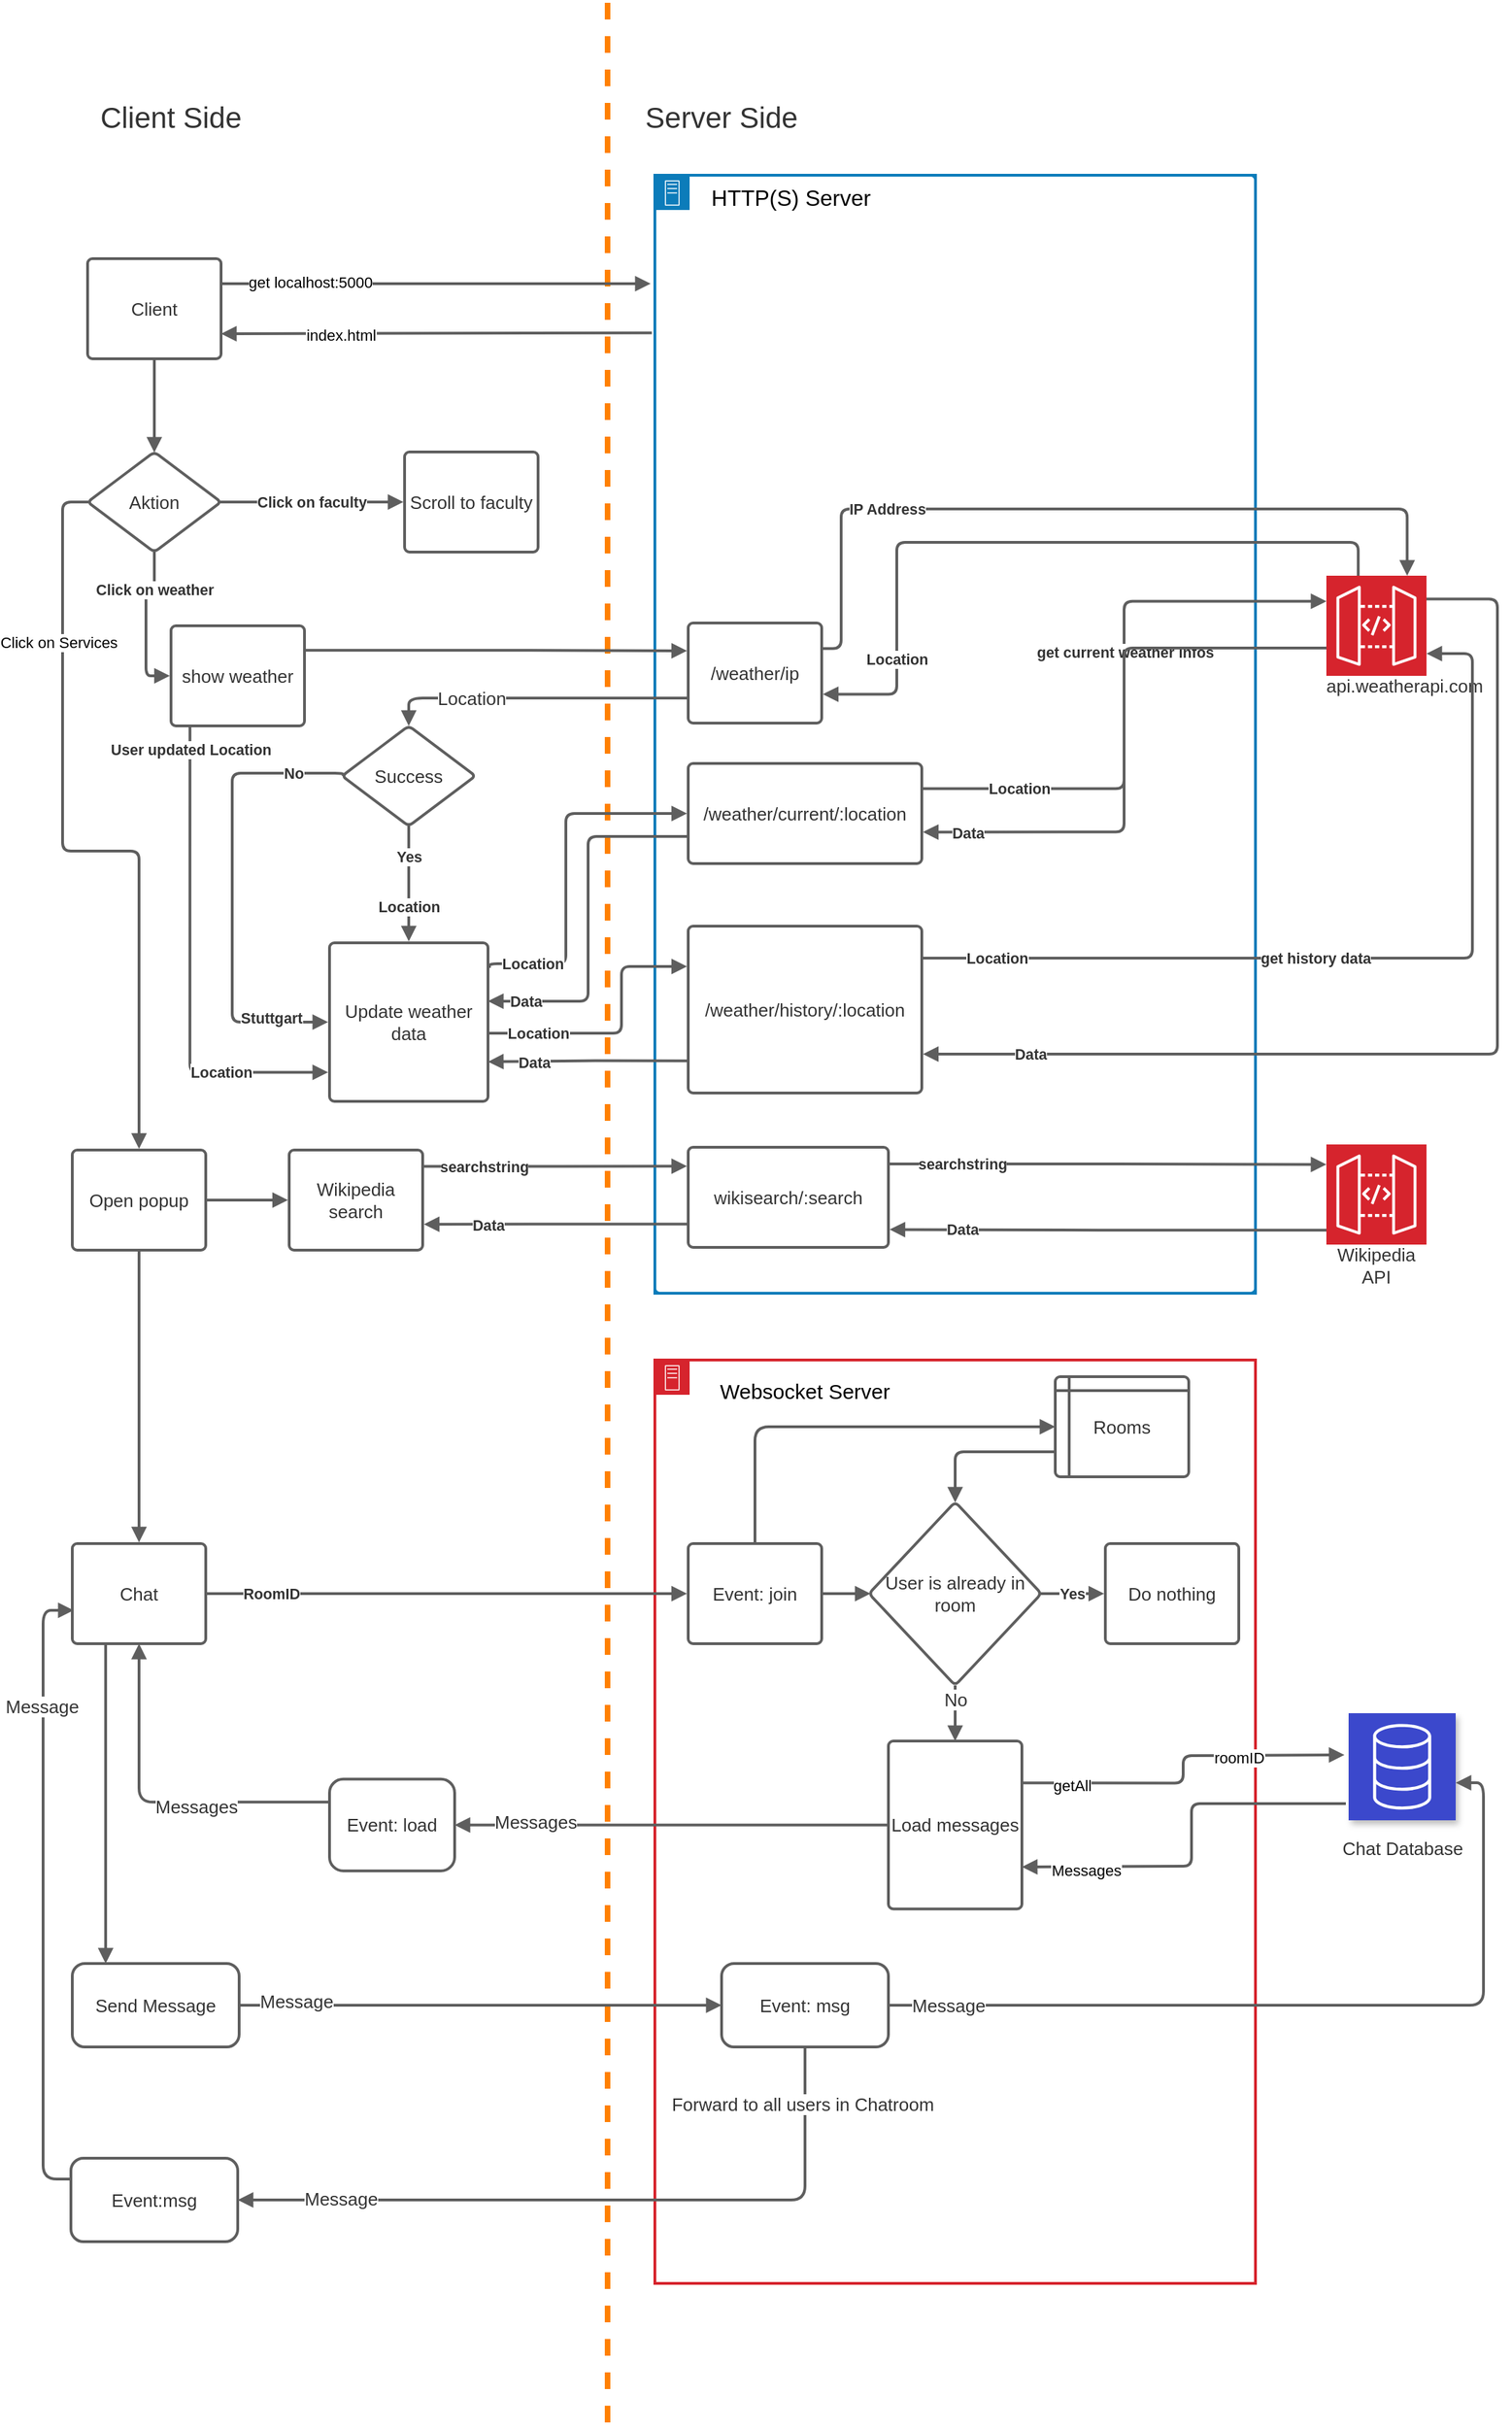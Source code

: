 <mxfile version="13.9.9" type="device"><diagram id="C5RBs43oDa-KdzZeNtuy" name="Page-1"><mxGraphModel dx="1086" dy="806" grid="1" gridSize="10" guides="1" tooltips="1" connect="1" arrows="1" fold="1" page="1" pageScale="1" pageWidth="827" pageHeight="1169" math="0" shadow="0"><root><mxCell id="WIyWlLk6GJQsqaUBKTNV-0"/><mxCell id="WIyWlLk6GJQsqaUBKTNV-1" parent="WIyWlLk6GJQsqaUBKTNV-0"/><UserObject label="" lucidchartObjectId="RZsUHJ_rFILw" id="FzABcZvtUY3tQOGN1FRX-80"><mxCell style="html=1;overflow=block;whiteSpace=wrap;shape=mxgraph.aws4.group;grIcon=mxgraph.aws4.group_on_premise;verticalAlign=top;align=left;spacingLeft=30;fillOpacity=100;fontColor=#5A6C86;fillColor=none;whiteSpace=wrap;fontSize=16;spacing=0;strokeColor=#d6242d;strokeOpacity=100;rounded=1;absoluteArcSize=1;arcSize=7;strokeWidth=2;part=1;" parent="WIyWlLk6GJQsqaUBKTNV-1" vertex="1"><mxGeometry x="504" y="996" width="432" height="664" as="geometry"/></mxCell></UserObject><mxCell id="FzABcZvtUY3tQOGN1FRX-97" value="" style="endArrow=none;html=1;strokeWidth=4;endFill=0;arcSize=12;dashed=1;fillColor=#ffe6cc;strokeColor=#FF8000;" parent="WIyWlLk6GJQsqaUBKTNV-1" edge="1"><mxGeometry width="50" height="50" relative="1" as="geometry"><mxPoint x="470" y="1760" as="sourcePoint"/><mxPoint x="470" y="20" as="targetPoint"/></mxGeometry></mxCell><mxCell id="FzABcZvtUY3tQOGN1FRX-104" style="edgeStyle=orthogonalEdgeStyle;orthogonalLoop=1;jettySize=auto;html=1;exitX=1;exitY=0.25;exitDx=0;exitDy=0;entryX=-0.007;entryY=0.097;entryDx=0;entryDy=0;entryPerimeter=0;endArrow=block;endFill=1;strokeColor=#5E5E5E;strokeWidth=2;arcSize=12;" parent="WIyWlLk6GJQsqaUBKTNV-1" source="FzABcZvtUY3tQOGN1FRX-4" target="FzABcZvtUY3tQOGN1FRX-10" edge="1"><mxGeometry relative="1" as="geometry"/></mxCell><mxCell id="FzABcZvtUY3tQOGN1FRX-108" value="get localhost:5000" style="edgeLabel;html=1;align=center;verticalAlign=middle;resizable=0;points=[];" parent="FzABcZvtUY3tQOGN1FRX-104" vertex="1" connectable="0"><mxGeometry x="-0.586" y="1" relative="1" as="geometry"><mxPoint as="offset"/></mxGeometry></mxCell><UserObject label="Client" lucidchartObjectId="OTpU6y22QLin" id="FzABcZvtUY3tQOGN1FRX-4"><mxCell style="html=1;overflow=block;whiteSpace=wrap;;whiteSpace=wrap;fontSize=13;fontColor=#333333;spacing=7;strokeColor=#5e5e5e;strokeOpacity=100;rounded=1;absoluteArcSize=1;arcSize=7;strokeWidth=2;" parent="WIyWlLk6GJQsqaUBKTNV-1" vertex="1"><mxGeometry x="96" y="204" width="96" height="72" as="geometry"/></mxCell></UserObject><UserObject label="Client Side" lucidchartObjectId="fbsUMP8IznVe" id="FzABcZvtUY3tQOGN1FRX-5"><mxCell style="html=1;overflow=block;whiteSpace=wrap;;whiteSpace=wrap;fontSize=21;fontColor=#333333;spacing=3;strokeOpacity=0;fillOpacity=0;rounded=1;absoluteArcSize=1;arcSize=7;fillColor=#ffffff;strokeWidth=2;" parent="WIyWlLk6GJQsqaUBKTNV-1" vertex="1"><mxGeometry x="84" y="84" width="144" height="36" as="geometry"/></mxCell></UserObject><UserObject label="Server Side" lucidchartObjectId="pbsUbZUnR.LQ" id="FzABcZvtUY3tQOGN1FRX-6"><mxCell style="html=1;overflow=block;whiteSpace=wrap;;whiteSpace=wrap;fontSize=21;fontColor=#333333;spacing=3;strokeOpacity=0;fillOpacity=0;rounded=1;absoluteArcSize=1;arcSize=7;fillColor=#ffffff;strokeWidth=2;" parent="WIyWlLk6GJQsqaUBKTNV-1" vertex="1"><mxGeometry x="480" y="84" width="144" height="36" as="geometry"/></mxCell></UserObject><mxCell id="FzABcZvtUY3tQOGN1FRX-9" value="" style="html=1;overflow=block;whiteSpace=wrap;whiteSpace=wrap;fontSize=18;fontColor=#5a6c86;spacing=0;strokeColor=#0c7cba;strokeOpacity=100;fillOpacity=0;rounded=1;absoluteArcSize=1;arcSize=7;fillColor=#ffffff;strokeWidth=2;" parent="WIyWlLk6GJQsqaUBKTNV-1" vertex="1"><mxGeometry x="504" y="144" width="432" height="804" as="geometry"/></mxCell><UserObject label="" lucidchartObjectId="QjsUn-EuvuHW" id="FzABcZvtUY3tQOGN1FRX-10"><mxCell style="html=1;overflow=block;whiteSpace=wrap;shape=mxgraph.aws4.group;grIcon=mxgraph.aws4.group_on_premise;verticalAlign=top;align=left;spacingLeft=30;fillOpacity=100;fontColor=#5A6C86;fillColor=none;whiteSpace=wrap;fontSize=18;spacing=0;strokeColor=#0c7cba;strokeOpacity=100;rounded=1;absoluteArcSize=1;arcSize=7;strokeWidth=2;part=1;" parent="FzABcZvtUY3tQOGN1FRX-9" vertex="1"><mxGeometry width="432" height="804" as="geometry"/></mxCell></UserObject><mxCell id="FzABcZvtUY3tQOGN1FRX-96" value="&lt;font style=&quot;font-size: 16px&quot;&gt;HTTP(S) Server&lt;/font&gt;" style="text;html=1;strokeColor=none;fillColor=none;align=center;verticalAlign=middle;whiteSpace=wrap;rounded=0;" parent="FzABcZvtUY3tQOGN1FRX-9" vertex="1"><mxGeometry x="36" y="6" width="124" height="20" as="geometry"/></mxCell><UserObject label="Aktion" lucidchartObjectId="ZlsUQfi_dCQR" id="FzABcZvtUY3tQOGN1FRX-11"><mxCell style="html=1;overflow=block;whiteSpace=wrap;rhombus;whiteSpace=wrap;fontSize=13;fontColor=#333333;spacing=3;strokeColor=#5e5e5e;strokeOpacity=100;rounded=1;absoluteArcSize=1;arcSize=7;strokeWidth=2;" parent="WIyWlLk6GJQsqaUBKTNV-1" vertex="1"><mxGeometry x="96" y="343" width="96" height="72" as="geometry"/></mxCell></UserObject><UserObject label="" lucidchartObjectId="5lsUQBy1rv9l" id="FzABcZvtUY3tQOGN1FRX-12"><mxCell style="html=1;jettySize=18;whiteSpace=wrap;fontSize=11;strokeColor=#5E5E5E;rounded=1;arcSize=12;edgeStyle=orthogonalEdgeStyle;startArrow=none;;endArrow=block;endFill=1;;exitX=0.5;exitY=1.013;exitPerimeter=0;entryX=0.5;entryY=0.006;entryPerimeter=0;strokeWidth=2;" parent="WIyWlLk6GJQsqaUBKTNV-1" source="FzABcZvtUY3tQOGN1FRX-4" target="FzABcZvtUY3tQOGN1FRX-11" edge="1"><mxGeometry width="100" height="100" relative="1" as="geometry"><Array as="points"/></mxGeometry></mxCell></UserObject><UserObject label="" lucidchartObjectId="xmsU~dz9N2G0" id="FzABcZvtUY3tQOGN1FRX-13"><mxCell style="html=1;jettySize=18;whiteSpace=wrap;fontSize=11;fontColor=#000000;strokeColor=#5E5E5E;rounded=1;arcSize=12;edgeStyle=orthogonalEdgeStyle;startArrow=none;;endArrow=block;endFill=1;;exitX=0.991;exitY=0.5;exitPerimeter=0;entryX=-0.009;entryY=0.5;entryPerimeter=0;strokeWidth=2;" parent="WIyWlLk6GJQsqaUBKTNV-1" source="FzABcZvtUY3tQOGN1FRX-11" target="FzABcZvtUY3tQOGN1FRX-15" edge="1"><mxGeometry width="100" height="100" relative="1" as="geometry"><Array as="points"/></mxGeometry></mxCell></UserObject><mxCell id="FzABcZvtUY3tQOGN1FRX-14" value="Click on faculty" style="text;html=1;resizable=0;labelBackgroundColor=#ffffff;align=center;verticalAlign=middle;fontStyle=1;fontColor=#333333;;fontSize=10.667;" parent="FzABcZvtUY3tQOGN1FRX-13" vertex="1"><mxGeometry relative="1" as="geometry"/></mxCell><UserObject label="Scroll to faculty" lucidchartObjectId="FmsU8xmfrcnv" id="FzABcZvtUY3tQOGN1FRX-15"><mxCell style="html=1;overflow=block;whiteSpace=wrap;;whiteSpace=wrap;fontSize=13;fontColor=#333333;spacing=7;strokeColor=#5E5E5E;rounded=1;absoluteArcSize=1;arcSize=7;strokeWidth=2;" parent="WIyWlLk6GJQsqaUBKTNV-1" vertex="1"><mxGeometry x="324" y="343" width="96" height="72" as="geometry"/></mxCell></UserObject><UserObject label="" lucidchartObjectId="8osUN_crUEEY" id="FzABcZvtUY3tQOGN1FRX-16"><mxCell style="html=1;jettySize=18;whiteSpace=wrap;fontSize=11;fontColor=#000000;strokeColor=#5E5E5E;rounded=1;arcSize=12;edgeStyle=orthogonalEdgeStyle;startArrow=none;;endArrow=block;endFill=1;;exitX=0.009;exitY=0.5;exitPerimeter=0;entryX=0.5;entryY=-0.012;entryPerimeter=0;strokeWidth=2;" parent="WIyWlLk6GJQsqaUBKTNV-1" source="FzABcZvtUY3tQOGN1FRX-11" target="FzABcZvtUY3tQOGN1FRX-18" edge="1"><mxGeometry width="100" height="100" relative="1" as="geometry"><Array as="points"/></mxGeometry></mxCell></UserObject><mxCell id="Isw-QjbJSBCPTvM77ooN-0" value="Click on Services" style="edgeLabel;html=1;align=center;verticalAlign=middle;resizable=0;points=[];" vertex="1" connectable="0" parent="FzABcZvtUY3tQOGN1FRX-16"><mxGeometry x="-0.095" y="-3" relative="1" as="geometry"><mxPoint y="-124.14" as="offset"/></mxGeometry></mxCell><UserObject label="Open popup" lucidchartObjectId="bpsUp_M.BEhb" id="FzABcZvtUY3tQOGN1FRX-18"><mxCell style="html=1;overflow=block;whiteSpace=wrap;;whiteSpace=wrap;fontSize=13;fontColor=#333333;spacing=7;strokeColor=#5E5E5E;rounded=1;absoluteArcSize=1;arcSize=7;strokeWidth=2;" parent="WIyWlLk6GJQsqaUBKTNV-1" vertex="1"><mxGeometry x="85" y="845" width="96" height="72" as="geometry"/></mxCell></UserObject><UserObject label="" lucidchartObjectId="zpsUYPdyhmz5" id="FzABcZvtUY3tQOGN1FRX-19"><mxCell style="html=1;jettySize=18;whiteSpace=wrap;fontSize=11;strokeColor=#5E5E5E;rounded=1;arcSize=12;edgeStyle=orthogonalEdgeStyle;startArrow=none;;endArrow=block;endFill=1;;exitX=1.009;exitY=0.5;exitPerimeter=0;entryX=-0.009;entryY=0.5;entryPerimeter=0;strokeWidth=2;" parent="WIyWlLk6GJQsqaUBKTNV-1" source="FzABcZvtUY3tQOGN1FRX-18" target="FzABcZvtUY3tQOGN1FRX-20" edge="1"><mxGeometry width="100" height="100" relative="1" as="geometry"><Array as="points"/></mxGeometry></mxCell></UserObject><UserObject label="Wikipedia search" lucidchartObjectId="zpsU5OMsgnKp" id="FzABcZvtUY3tQOGN1FRX-20"><mxCell style="html=1;overflow=block;whiteSpace=wrap;;whiteSpace=wrap;fontSize=13;fontColor=#333333;spacing=7;strokeColor=#5E5E5E;rounded=1;absoluteArcSize=1;arcSize=7;strokeWidth=2;" parent="WIyWlLk6GJQsqaUBKTNV-1" vertex="1"><mxGeometry x="241" y="845" width="96" height="72" as="geometry"/></mxCell></UserObject><mxCell id="FzABcZvtUY3tQOGN1FRX-21" value="" style="group;dropTarget=0;" parent="WIyWlLk6GJQsqaUBKTNV-1" vertex="1"><mxGeometry x="970" y="1250" width="144" height="115" as="geometry"/></mxCell><UserObject label="Chat Database" lucidchartObjectId="HksUxi533slO" id="FzABcZvtUY3tQOGN1FRX-22"><mxCell style="html=1;overflow=block;whiteSpace=wrap;strokeColor=none;fillColor=none;whiteSpace=wrap;fontSize=13;fontColor=#333333;spacing=0;strokeOpacity=100;rounded=1;absoluteArcSize=1;arcSize=7;strokeWidth=2;" parent="FzABcZvtUY3tQOGN1FRX-21" vertex="1"><mxGeometry y="79" width="144" height="36" as="geometry"/></mxCell></UserObject><UserObject label="" lucidchartObjectId="hgsUMCQFQk-j" id="FzABcZvtUY3tQOGN1FRX-23"><mxCell style="html=1;overflow=block;whiteSpace=wrap;shape=mxgraph.aws4.resourceIcon;resIcon=mxgraph.aws4.database;labelPosition=center;verticalLabelPosition=bottom;align=center;verticalAlign=top;whiteSpace=wrap;fontSize=11;spacing=0;strokeColor=#ffffff;rounded=1;absoluteArcSize=1;arcSize=7;shadow=1;fillColor=#3b48cc;strokeWidth=2;" parent="FzABcZvtUY3tQOGN1FRX-21" vertex="1"><mxGeometry x="33" width="77" height="77" as="geometry"/></mxCell></UserObject><UserObject label="Wikipedia API" lucidchartObjectId="lrsUw1IF7E0N" id="FzABcZvtUY3tQOGN1FRX-24"><mxCell style="html=1;overflow=block;whiteSpace=wrap;shape=mxgraph.aws4.resourceIcon;resIcon=mxgraph.aws4.api_gateway;labelPosition=center;verticalLabelPosition=bottom;align=center;verticalAlign=top;strokeColor=#ffffff;whiteSpace=wrap;fontSize=13;fontColor=#333333;spacing=0;strokeOpacity=100;rounded=1;absoluteArcSize=1;arcSize=7;fillColor=#d6242d;strokeWidth=2;" parent="WIyWlLk6GJQsqaUBKTNV-1" vertex="1"><mxGeometry x="987" y="841" width="72" height="72" as="geometry"/></mxCell></UserObject><UserObject label="api.weatherapi.com" lucidchartObjectId="JrsUD7zXccKz" id="FzABcZvtUY3tQOGN1FRX-25"><mxCell style="html=1;overflow=block;whiteSpace=wrap;shape=mxgraph.aws4.resourceIcon;resIcon=mxgraph.aws4.api_gateway;labelPosition=center;verticalLabelPosition=bottom;align=center;verticalAlign=top;strokeColor=#ffffff;whiteSpace=wrap;fontSize=13;fontColor=#333333;spacing=0;strokeOpacity=100;rounded=1;absoluteArcSize=1;arcSize=7;fillColor=#d6242d;strokeWidth=2;" parent="WIyWlLk6GJQsqaUBKTNV-1" vertex="1"><mxGeometry x="987" y="432" width="72" height="72" as="geometry"/></mxCell></UserObject><UserObject label="wikisearch/:search" lucidchartObjectId="dusUPm1z5.w7" id="FzABcZvtUY3tQOGN1FRX-26"><mxCell style="html=1;overflow=block;whiteSpace=wrap;;whiteSpace=wrap;fontSize=13;fontColor=#333333;spacing=7;strokeColor=#5e5e5e;strokeOpacity=100;rounded=1;absoluteArcSize=1;arcSize=7;strokeWidth=2;" parent="WIyWlLk6GJQsqaUBKTNV-1" vertex="1"><mxGeometry x="528" y="843" width="144" height="72" as="geometry"/></mxCell></UserObject><UserObject label="" lucidchartObjectId="LusU~9-KRU81" id="FzABcZvtUY3tQOGN1FRX-27"><mxCell style="html=1;jettySize=18;whiteSpace=wrap;fontSize=11;strokeColor=#5E5E5E;rounded=1;arcSize=12;edgeStyle=orthogonalEdgeStyle;startArrow=none;;endArrow=block;endFill=1;;exitX=1.009;exitY=0.164;exitPerimeter=0;entryX=-0.006;entryY=0.189;entryPerimeter=0;strokeWidth=2;" parent="WIyWlLk6GJQsqaUBKTNV-1" source="FzABcZvtUY3tQOGN1FRX-20" target="FzABcZvtUY3tQOGN1FRX-26" edge="1"><mxGeometry width="100" height="100" relative="1" as="geometry"><Array as="points"/></mxGeometry></mxCell></UserObject><mxCell id="FzABcZvtUY3tQOGN1FRX-28" value="searchstring" style="text;html=1;resizable=0;labelBackgroundColor=#ffffff;align=center;verticalAlign=middle;fontStyle=1;fontColor=#333333;;fontSize=10.667;" parent="FzABcZvtUY3tQOGN1FRX-27" vertex="1"><mxGeometry x="-0.554" relative="1" as="geometry"/></mxCell><UserObject label="" lucidchartObjectId="9usU0p5iZKFB" id="FzABcZvtUY3tQOGN1FRX-29"><mxCell style="html=1;jettySize=18;whiteSpace=wrap;fontSize=11;strokeColor=#5E5E5E;rounded=1;arcSize=12;edgeStyle=orthogonalEdgeStyle;startArrow=none;;endArrow=block;endFill=1;;exitX=1.006;exitY=0.167;exitPerimeter=0;entryX=0;entryY=0.2;entryPerimeter=0;strokeWidth=2;" parent="WIyWlLk6GJQsqaUBKTNV-1" source="FzABcZvtUY3tQOGN1FRX-26" target="FzABcZvtUY3tQOGN1FRX-24" edge="1"><mxGeometry width="100" height="100" relative="1" as="geometry"><Array as="points"/></mxGeometry></mxCell></UserObject><mxCell id="FzABcZvtUY3tQOGN1FRX-30" value="searchstring" style="text;html=1;resizable=0;labelBackgroundColor=#ffffff;align=center;verticalAlign=middle;fontStyle=1;fontColor=#333333;;fontSize=10.667;" parent="FzABcZvtUY3tQOGN1FRX-29" vertex="1"><mxGeometry x="-0.674" relative="1" as="geometry"/></mxCell><UserObject label="" lucidchartObjectId="mvsUXDj6xhDZ" id="FzABcZvtUY3tQOGN1FRX-31"><mxCell style="html=1;jettySize=18;whiteSpace=wrap;fontSize=11;strokeColor=#5E5E5E;rounded=1;arcSize=12;edgeStyle=orthogonalEdgeStyle;startArrow=none;;endArrow=block;endFill=1;;exitX=0;exitY=0.856;exitPerimeter=0;entryX=1.006;entryY=0.822;entryPerimeter=0;strokeWidth=2;" parent="WIyWlLk6GJQsqaUBKTNV-1" source="FzABcZvtUY3tQOGN1FRX-24" target="FzABcZvtUY3tQOGN1FRX-26" edge="1"><mxGeometry width="100" height="100" relative="1" as="geometry"><Array as="points"/></mxGeometry></mxCell></UserObject><mxCell id="FzABcZvtUY3tQOGN1FRX-32" value="Data" style="text;html=1;resizable=0;labelBackgroundColor=#ffffff;align=center;verticalAlign=middle;fontStyle=1;fontColor=#333333;;fontSize=10.667;" parent="FzABcZvtUY3tQOGN1FRX-31" vertex="1"><mxGeometry x="0.669" relative="1" as="geometry"/></mxCell><UserObject label="" lucidchartObjectId="RvsUbgxk.kub" id="FzABcZvtUY3tQOGN1FRX-33"><mxCell style="html=1;jettySize=18;whiteSpace=wrap;fontSize=11;strokeColor=#5E5E5E;rounded=1;arcSize=12;edgeStyle=orthogonalEdgeStyle;startArrow=none;;endArrow=block;endFill=1;;exitX=-0.006;exitY=0.767;exitPerimeter=0;entryX=1.009;entryY=0.742;entryPerimeter=0;strokeWidth=2;" parent="WIyWlLk6GJQsqaUBKTNV-1" source="FzABcZvtUY3tQOGN1FRX-26" target="FzABcZvtUY3tQOGN1FRX-20" edge="1"><mxGeometry width="100" height="100" relative="1" as="geometry"><Array as="points"/></mxGeometry></mxCell></UserObject><mxCell id="FzABcZvtUY3tQOGN1FRX-34" value="Data" style="text;html=1;resizable=0;labelBackgroundColor=#ffffff;align=center;verticalAlign=middle;fontStyle=1;fontColor=#333333;;fontSize=10.667;" parent="FzABcZvtUY3tQOGN1FRX-33" vertex="1"><mxGeometry x="0.52" relative="1" as="geometry"/></mxCell><UserObject label="" lucidchartObjectId="BxsUyjkmvEMw" id="FzABcZvtUY3tQOGN1FRX-35"><mxCell style="html=1;jettySize=18;whiteSpace=wrap;fontSize=11;strokeColor=#5E5E5E;rounded=1;arcSize=12;edgeStyle=orthogonalEdgeStyle;startArrow=none;;endArrow=block;endFill=1;;exitX=0.5;exitY=1.013;exitPerimeter=0;entryX=0.5;entryY=-0.012;entryPerimeter=0;strokeWidth=2;" parent="WIyWlLk6GJQsqaUBKTNV-1" source="FzABcZvtUY3tQOGN1FRX-18" target="FzABcZvtUY3tQOGN1FRX-36" edge="1"><mxGeometry width="100" height="100" relative="1" as="geometry"><Array as="points"/></mxGeometry></mxCell></UserObject><mxCell id="FzABcZvtUY3tQOGN1FRX-123" style="edgeStyle=orthogonalEdgeStyle;orthogonalLoop=1;jettySize=auto;html=1;exitX=0.25;exitY=1;exitDx=0;exitDy=0;entryX=0.2;entryY=0;entryDx=0;entryDy=0;entryPerimeter=0;endArrow=block;endFill=1;strokeColor=#5E5E5E;strokeWidth=2;" parent="WIyWlLk6GJQsqaUBKTNV-1" source="FzABcZvtUY3tQOGN1FRX-36" target="FzABcZvtUY3tQOGN1FRX-122" edge="1"><mxGeometry relative="1" as="geometry"/></mxCell><UserObject label="Chat" lucidchartObjectId="CxsUuA35TmJR" id="FzABcZvtUY3tQOGN1FRX-36"><mxCell style="html=1;overflow=block;whiteSpace=wrap;;whiteSpace=wrap;fontSize=13;fontColor=#333333;spacing=7;strokeColor=#5E5E5E;rounded=1;absoluteArcSize=1;arcSize=7;strokeWidth=2;" parent="WIyWlLk6GJQsqaUBKTNV-1" vertex="1"><mxGeometry x="85" y="1128" width="96" height="72" as="geometry"/></mxCell></UserObject><UserObject label="" lucidchartObjectId="kysUfJrtnTC." id="FzABcZvtUY3tQOGN1FRX-37"><mxCell style="html=1;jettySize=18;whiteSpace=wrap;fontSize=11;fontColor=#000000;strokeColor=#5E5E5E;rounded=1;arcSize=12;edgeStyle=orthogonalEdgeStyle;startArrow=none;;endArrow=block;endFill=1;;exitX=0.5;exitY=0.994;exitPerimeter=0;entryX=-0.009;entryY=0.5;entryPerimeter=0;strokeWidth=2;" parent="WIyWlLk6GJQsqaUBKTNV-1" source="FzABcZvtUY3tQOGN1FRX-11" target="FzABcZvtUY3tQOGN1FRX-39" edge="1"><mxGeometry width="100" height="100" relative="1" as="geometry"><Array as="points"/></mxGeometry></mxCell></UserObject><mxCell id="FzABcZvtUY3tQOGN1FRX-38" value="Click on weather" style="text;html=1;resizable=0;labelBackgroundColor=#ffffff;align=center;verticalAlign=middle;fontStyle=1;fontColor=#333333;;fontSize=10.667;" parent="FzABcZvtUY3tQOGN1FRX-37" vertex="1"><mxGeometry x="-0.523" relative="1" as="geometry"/></mxCell><UserObject label="show weather" lucidchartObjectId="mysUfzmbpVwY" id="FzABcZvtUY3tQOGN1FRX-39"><mxCell style="html=1;overflow=block;whiteSpace=wrap;;whiteSpace=wrap;fontSize=13;fontColor=#333333;spacing=7;strokeColor=#5E5E5E;rounded=1;absoluteArcSize=1;arcSize=7;strokeWidth=2;" parent="WIyWlLk6GJQsqaUBKTNV-1" vertex="1"><mxGeometry x="156" y="468" width="96" height="72" as="geometry"/></mxCell></UserObject><mxCell id="FzABcZvtUY3tQOGN1FRX-137" style="edgeStyle=orthogonalEdgeStyle;orthogonalLoop=1;jettySize=auto;html=1;exitX=0;exitY=0.75;exitDx=0;exitDy=0;entryX=0.5;entryY=0;entryDx=0;entryDy=0;endArrow=block;endFill=1;strokeColor=#5E5E5E;strokeWidth=2;" parent="WIyWlLk6GJQsqaUBKTNV-1" source="FzABcZvtUY3tQOGN1FRX-40" target="FzABcZvtUY3tQOGN1FRX-48" edge="1"><mxGeometry relative="1" as="geometry"/></mxCell><mxCell id="FzABcZvtUY3tQOGN1FRX-138" value="Location" style="edgeLabel;html=1;align=center;verticalAlign=middle;resizable=0;points=[];fontSize=13;fontColor=#333333;" parent="FzABcZvtUY3tQOGN1FRX-137" vertex="1" connectable="0"><mxGeometry x="0.584" relative="1" as="geometry"><mxPoint x="19" as="offset"/></mxGeometry></mxCell><UserObject label="/weather/ip" lucidchartObjectId="lBsUaXaEs39Z" id="FzABcZvtUY3tQOGN1FRX-40"><mxCell style="html=1;overflow=block;whiteSpace=wrap;;whiteSpace=wrap;fontSize=13;fontColor=#333333;spacing=7;strokeColor=#5e5e5e;strokeOpacity=100;rounded=1;absoluteArcSize=1;arcSize=7;strokeWidth=2;" parent="WIyWlLk6GJQsqaUBKTNV-1" vertex="1"><mxGeometry x="528" y="466" width="96" height="72" as="geometry"/></mxCell></UserObject><UserObject label="" lucidchartObjectId="5BsU4s.ppBlq" id="FzABcZvtUY3tQOGN1FRX-41"><mxCell style="html=1;jettySize=18;whiteSpace=wrap;fontSize=11;strokeColor=#5E5E5E;rounded=1;arcSize=12;edgeStyle=orthogonalEdgeStyle;startArrow=none;;endArrow=block;endFill=1;;exitX=1.009;exitY=0.244;exitPerimeter=0;entryX=-0.009;entryY=0.278;entryPerimeter=0;strokeWidth=2;" parent="WIyWlLk6GJQsqaUBKTNV-1" source="FzABcZvtUY3tQOGN1FRX-39" target="FzABcZvtUY3tQOGN1FRX-40" edge="1"><mxGeometry width="100" height="100" relative="1" as="geometry"><Array as="points"/></mxGeometry></mxCell></UserObject><UserObject label="" lucidchartObjectId="gCsUpyFWyKDq" id="FzABcZvtUY3tQOGN1FRX-42"><mxCell style="html=1;jettySize=18;whiteSpace=wrap;fontSize=11;strokeColor=#5E5E5E;rounded=1;arcSize=12;edgeStyle=orthogonalEdgeStyle;startArrow=none;;endArrow=block;endFill=1;;exitX=1.009;exitY=0.256;exitPerimeter=0;entryX=0.807;entryY=0;entryPerimeter=0;strokeWidth=2;" parent="WIyWlLk6GJQsqaUBKTNV-1" source="FzABcZvtUY3tQOGN1FRX-40" target="FzABcZvtUY3tQOGN1FRX-25" edge="1"><mxGeometry width="100" height="100" relative="1" as="geometry"><Array as="points"><mxPoint x="638" y="484"/><mxPoint x="638" y="384"/><mxPoint x="1045" y="384"/></Array></mxGeometry></mxCell></UserObject><mxCell id="FzABcZvtUY3tQOGN1FRX-43" value="IP Address" style="text;html=1;resizable=0;labelBackgroundColor=#ffffff;align=center;verticalAlign=middle;fontStyle=1;fontColor=#333333;;fontSize=10.667;" parent="FzABcZvtUY3tQOGN1FRX-42" vertex="1"><mxGeometry x="-0.485" relative="1" as="geometry"/></mxCell><UserObject label="" lucidchartObjectId="LCsUVMsBGaTn" id="FzABcZvtUY3tQOGN1FRX-44"><mxCell style="html=1;jettySize=18;whiteSpace=wrap;fontSize=11;strokeColor=#5E5E5E;rounded=1;arcSize=12;edgeStyle=orthogonalEdgeStyle;startArrow=none;;endArrow=block;endFill=1;;exitX=0.318;exitY=0;exitPerimeter=0;entryX=1.009;entryY=0.711;entryPerimeter=0;strokeWidth=2;" parent="WIyWlLk6GJQsqaUBKTNV-1" source="FzABcZvtUY3tQOGN1FRX-25" target="FzABcZvtUY3tQOGN1FRX-40" edge="1"><mxGeometry width="100" height="100" relative="1" as="geometry"><Array as="points"><mxPoint x="1010" y="408"/><mxPoint x="678" y="408"/><mxPoint x="678" y="517"/></Array></mxGeometry></mxCell></UserObject><mxCell id="FzABcZvtUY3tQOGN1FRX-45" value="Location" style="text;html=1;resizable=0;labelBackgroundColor=#ffffff;align=center;verticalAlign=middle;fontStyle=1;fontColor=#333333;;fontSize=10.667;" parent="FzABcZvtUY3tQOGN1FRX-44" vertex="1"><mxGeometry x="0.696" relative="1" as="geometry"/></mxCell><UserObject label="Success" lucidchartObjectId="qEsUxvstq2nY" id="FzABcZvtUY3tQOGN1FRX-48"><mxCell style="html=1;overflow=block;whiteSpace=wrap;rhombus;whiteSpace=wrap;fontSize=13;fontColor=#333333;spacing=3;strokeColor=#5e5e5e;strokeOpacity=100;rounded=1;absoluteArcSize=1;arcSize=7;strokeWidth=2;" parent="WIyWlLk6GJQsqaUBKTNV-1" vertex="1"><mxGeometry x="279" y="540" width="96" height="72" as="geometry"/></mxCell></UserObject><UserObject label="/weather/current/:location" lucidchartObjectId="-EsUHg_cThTl" id="FzABcZvtUY3tQOGN1FRX-49"><mxCell style="html=1;overflow=block;whiteSpace=wrap;;whiteSpace=wrap;fontSize=13;fontColor=#333333;spacing=7;strokeColor=#5e5e5e;strokeOpacity=100;rounded=1;absoluteArcSize=1;arcSize=7;strokeWidth=2;" parent="WIyWlLk6GJQsqaUBKTNV-1" vertex="1"><mxGeometry x="528" y="567" width="168" height="72" as="geometry"/></mxCell></UserObject><UserObject label="" lucidchartObjectId="bIsU6eGHE0xl" id="FzABcZvtUY3tQOGN1FRX-50"><mxCell style="html=1;jettySize=18;whiteSpace=wrap;fontSize=11;fontColor=#000000;strokeColor=#5E5E5E;rounded=1;arcSize=12;edgeStyle=orthogonalEdgeStyle;startArrow=none;;endArrow=block;endFill=1;;exitX=0.5;exitY=0.994;exitPerimeter=0;entryX=0.5;entryY=-0.009;entryPerimeter=0;strokeWidth=2;" parent="WIyWlLk6GJQsqaUBKTNV-1" source="FzABcZvtUY3tQOGN1FRX-48" target="FzABcZvtUY3tQOGN1FRX-58" edge="1"><mxGeometry width="100" height="100" relative="1" as="geometry"><Array as="points"/></mxGeometry></mxCell></UserObject><mxCell id="FzABcZvtUY3tQOGN1FRX-51" value="Location" style="text;html=1;resizable=0;labelBackgroundColor=#ffffff;align=center;verticalAlign=middle;fontStyle=1;fontColor=#333333;;fontSize=10.667;" parent="FzABcZvtUY3tQOGN1FRX-50" vertex="1"><mxGeometry x="0.391" relative="1" as="geometry"/></mxCell><mxCell id="FzABcZvtUY3tQOGN1FRX-52" value="Yes" style="text;html=1;resizable=0;labelBackgroundColor=#ffffff;align=center;verticalAlign=middle;fontStyle=1;fontColor=#333333;;fontSize=10.667;" parent="FzABcZvtUY3tQOGN1FRX-50" vertex="1"><mxGeometry x="-0.478" relative="1" as="geometry"/></mxCell><UserObject label="" lucidchartObjectId="xKsUwHBDtKVb" id="FzABcZvtUY3tQOGN1FRX-53"><mxCell style="html=1;jettySize=18;whiteSpace=wrap;fontSize=11;strokeColor=#5E5E5E;rounded=1;arcSize=12;edgeStyle=orthogonalEdgeStyle;startArrow=none;;endArrow=block;endFill=1;;exitX=1.005;exitY=0.251;exitPerimeter=0;entryX=0;entryY=0.256;entryPerimeter=0;strokeWidth=2;" parent="WIyWlLk6GJQsqaUBKTNV-1" source="FzABcZvtUY3tQOGN1FRX-49" target="FzABcZvtUY3tQOGN1FRX-25" edge="1"><mxGeometry width="100" height="100" relative="1" as="geometry"><Array as="points"/></mxGeometry></mxCell></UserObject><mxCell id="FzABcZvtUY3tQOGN1FRX-54" value="Location" style="text;html=1;resizable=0;labelBackgroundColor=#ffffff;align=center;verticalAlign=middle;fontStyle=1;fontColor=#333333;;fontSize=10.667;" parent="FzABcZvtUY3tQOGN1FRX-53" vertex="1"><mxGeometry x="-0.676" relative="1" as="geometry"/></mxCell><mxCell id="FzABcZvtUY3tQOGN1FRX-55" value="get current weather infos" style="text;html=1;resizable=0;labelBackgroundColor=#ffffff;align=center;verticalAlign=middle;fontStyle=1;fontColor=#333333;;fontSize=10.667;" parent="FzABcZvtUY3tQOGN1FRX-53" vertex="1"><mxGeometry x="0.146" relative="1" as="geometry"/></mxCell><UserObject label="" lucidchartObjectId="TKsU51vkbXEB" id="FzABcZvtUY3tQOGN1FRX-56"><mxCell style="html=1;jettySize=18;whiteSpace=wrap;fontSize=11;strokeColor=#5E5E5E;rounded=1;arcSize=12;edgeStyle=orthogonalEdgeStyle;startArrow=none;;endArrow=block;endFill=1;;exitX=0;exitY=0.722;exitPerimeter=0;entryX=1.005;entryY=0.685;entryPerimeter=0;strokeWidth=2;" parent="WIyWlLk6GJQsqaUBKTNV-1" source="FzABcZvtUY3tQOGN1FRX-25" target="FzABcZvtUY3tQOGN1FRX-49" edge="1"><mxGeometry width="100" height="100" relative="1" as="geometry"><Array as="points"/></mxGeometry></mxCell></UserObject><mxCell id="FzABcZvtUY3tQOGN1FRX-57" value="Data" style="text;html=1;resizable=0;labelBackgroundColor=#ffffff;align=center;verticalAlign=middle;fontStyle=1;fontColor=#333333;;fontSize=10.667;" parent="FzABcZvtUY3tQOGN1FRX-56" vertex="1"><mxGeometry x="0.849" relative="1" as="geometry"/></mxCell><UserObject label="Update weather data" lucidchartObjectId="bLsUSAKNV7Vl" id="FzABcZvtUY3tQOGN1FRX-58"><mxCell style="html=1;overflow=block;whiteSpace=wrap;;whiteSpace=wrap;fontSize=13;fontColor=#333333;spacing=3;strokeColor=#5e5e5e;strokeOpacity=100;rounded=1;absoluteArcSize=1;arcSize=7;strokeWidth=2;" parent="WIyWlLk6GJQsqaUBKTNV-1" vertex="1"><mxGeometry x="270" y="696" width="114" height="114" as="geometry"/></mxCell></UserObject><UserObject label="" lucidchartObjectId="CNsU9x87KCcB" id="FzABcZvtUY3tQOGN1FRX-59"><mxCell style="html=1;jettySize=18;whiteSpace=wrap;fontSize=11;fontColor=#000000;strokeColor=#5E5E5E;rounded=1;arcSize=12;edgeStyle=orthogonalEdgeStyle;startArrow=none;;endArrow=block;endFill=1;;exitX=0.009;exitY=0.5;exitPerimeter=0;entryX=-0.009;entryY=0.5;entryPerimeter=0;strokeWidth=2;" parent="WIyWlLk6GJQsqaUBKTNV-1" source="FzABcZvtUY3tQOGN1FRX-48" target="FzABcZvtUY3tQOGN1FRX-58" edge="1"><mxGeometry width="100" height="100" relative="1" as="geometry"><Array as="points"><mxPoint x="200" y="574"/><mxPoint x="200" y="753"/></Array></mxGeometry></mxCell></UserObject><mxCell id="FzABcZvtUY3tQOGN1FRX-60" value="Stuttgart" style="text;html=1;resizable=0;labelBackgroundColor=#ffffff;align=center;verticalAlign=middle;fontStyle=1;fontColor=#333333;;fontSize=10.667;" parent="FzABcZvtUY3tQOGN1FRX-59" vertex="1"><mxGeometry x="0.721" relative="1" as="geometry"><mxPoint x="4.9" y="-3" as="offset"/></mxGeometry></mxCell><mxCell id="FzABcZvtUY3tQOGN1FRX-61" value="No" style="text;html=1;resizable=0;labelBackgroundColor=#ffffff;align=center;verticalAlign=middle;fontStyle=1;fontColor=#333333;;fontSize=10.667;" parent="FzABcZvtUY3tQOGN1FRX-59" vertex="1"><mxGeometry x="-0.872" relative="1" as="geometry"><mxPoint x="-16.86" as="offset"/></mxGeometry></mxCell><UserObject label="" lucidchartObjectId="gPsUKSv3HeVs" id="FzABcZvtUY3tQOGN1FRX-62"><mxCell style="html=1;jettySize=18;whiteSpace=wrap;fontSize=11;strokeColor=#5E5E5E;rounded=1;arcSize=12;edgeStyle=orthogonalEdgeStyle;startArrow=none;;endArrow=block;endFill=1;;exitX=0.142;exitY=1.013;exitPerimeter=0;entryX=-0.009;entryY=0.817;entryPerimeter=0;strokeWidth=2;" parent="WIyWlLk6GJQsqaUBKTNV-1" source="FzABcZvtUY3tQOGN1FRX-39" target="FzABcZvtUY3tQOGN1FRX-58" edge="1"><mxGeometry width="100" height="100" relative="1" as="geometry"><Array as="points"/></mxGeometry></mxCell></UserObject><mxCell id="FzABcZvtUY3tQOGN1FRX-63" value="User updated Location" style="text;html=1;resizable=0;labelBackgroundColor=#ffffff;align=center;verticalAlign=middle;fontStyle=1;fontColor=#333333;;fontSize=10.667;" parent="FzABcZvtUY3tQOGN1FRX-62" vertex="1"><mxGeometry x="-0.909" relative="1" as="geometry"/></mxCell><mxCell id="FzABcZvtUY3tQOGN1FRX-64" value="Location" style="text;html=1;resizable=0;labelBackgroundColor=#ffffff;align=center;verticalAlign=middle;fontStyle=1;fontColor=#333333;;fontSize=10.667;" parent="FzABcZvtUY3tQOGN1FRX-62" vertex="1"><mxGeometry x="0.557" relative="1" as="geometry"/></mxCell><UserObject label="" lucidchartObjectId="oRsUkNgDVFC2" id="FzABcZvtUY3tQOGN1FRX-65"><mxCell style="html=1;jettySize=18;whiteSpace=wrap;fontSize=11;strokeColor=#5E5E5E;rounded=1;arcSize=12;edgeStyle=orthogonalEdgeStyle;startArrow=none;;endArrow=block;endFill=1;;exitX=1.009;exitY=0.158;exitPerimeter=0;entryX=-0.005;entryY=0.5;entryPerimeter=0;strokeWidth=2;" parent="WIyWlLk6GJQsqaUBKTNV-1" source="FzABcZvtUY3tQOGN1FRX-58" target="FzABcZvtUY3tQOGN1FRX-49" edge="1"><mxGeometry width="100" height="100" relative="1" as="geometry"><Array as="points"><mxPoint x="440" y="711"/><mxPoint x="440" y="603"/></Array></mxGeometry></mxCell></UserObject><mxCell id="FzABcZvtUY3tQOGN1FRX-66" value="Location" style="text;html=1;resizable=0;labelBackgroundColor=#ffffff;align=center;verticalAlign=middle;fontStyle=1;fontColor=#333333;;fontSize=10.667;" parent="FzABcZvtUY3tQOGN1FRX-65" vertex="1"><mxGeometry x="-0.733" relative="1" as="geometry"/></mxCell><UserObject label="/weather/history/:location" lucidchartObjectId="PSsUcuxH.tQZ" id="FzABcZvtUY3tQOGN1FRX-67"><mxCell style="html=1;overflow=block;whiteSpace=wrap;;whiteSpace=wrap;fontSize=13;fontColor=#333333;spacing=3;strokeColor=#5e5e5e;strokeOpacity=100;rounded=1;absoluteArcSize=1;arcSize=7;strokeWidth=2;" parent="WIyWlLk6GJQsqaUBKTNV-1" vertex="1"><mxGeometry x="528" y="684" width="168" height="120" as="geometry"/></mxCell></UserObject><UserObject label="" lucidchartObjectId="jTsURD5srklX" id="FzABcZvtUY3tQOGN1FRX-68"><mxCell style="html=1;jettySize=18;whiteSpace=wrap;fontSize=11;strokeColor=#5E5E5E;rounded=1;arcSize=12;edgeStyle=orthogonalEdgeStyle;startArrow=none;;endArrow=block;endFill=1;;exitX=-0.005;exitY=0.729;exitPerimeter=0;entryX=1;entryY=0.368;entryPerimeter=0;strokeWidth=2;entryDx=0;entryDy=0;" parent="WIyWlLk6GJQsqaUBKTNV-1" source="FzABcZvtUY3tQOGN1FRX-49" target="FzABcZvtUY3tQOGN1FRX-58" edge="1"><mxGeometry width="100" height="100" relative="1" as="geometry"><Array as="points"/></mxGeometry></mxCell></UserObject><mxCell id="FzABcZvtUY3tQOGN1FRX-69" value="Data" style="text;html=1;resizable=0;labelBackgroundColor=#ffffff;align=center;verticalAlign=middle;fontStyle=1;fontColor=#333333;;fontSize=10.667;" parent="FzABcZvtUY3tQOGN1FRX-68" vertex="1"><mxGeometry x="0.791" relative="1" as="geometry"/></mxCell><UserObject label="" lucidchartObjectId="PTsUSujWE30p" id="FzABcZvtUY3tQOGN1FRX-70"><mxCell style="html=1;jettySize=18;whiteSpace=wrap;fontSize=11;strokeColor=#5E5E5E;rounded=1;arcSize=12;edgeStyle=orthogonalEdgeStyle;startArrow=none;;endArrow=block;endFill=1;;entryX=-0.005;entryY=0.242;entryPerimeter=0;strokeWidth=2;" parent="WIyWlLk6GJQsqaUBKTNV-1" target="FzABcZvtUY3tQOGN1FRX-67" edge="1"><mxGeometry width="100" height="100" relative="1" as="geometry"><Array as="points"><mxPoint x="480" y="761"/><mxPoint x="480" y="713"/></Array><mxPoint x="385" y="761" as="sourcePoint"/></mxGeometry></mxCell></UserObject><mxCell id="FzABcZvtUY3tQOGN1FRX-71" value="Location" style="text;html=1;resizable=0;labelBackgroundColor=#ffffff;align=center;verticalAlign=middle;fontStyle=1;fontColor=#333333;;fontSize=10.667;" parent="FzABcZvtUY3tQOGN1FRX-70" vertex="1"><mxGeometry x="-0.674" relative="1" as="geometry"><mxPoint x="4" as="offset"/></mxGeometry></mxCell><UserObject label="" lucidchartObjectId="fUsUyXElcKqu" id="FzABcZvtUY3tQOGN1FRX-72"><mxCell style="html=1;jettySize=18;whiteSpace=wrap;fontSize=11;strokeColor=#5E5E5E;rounded=1;arcSize=12;edgeStyle=orthogonalEdgeStyle;startArrow=none;;endArrow=block;endFill=1;;entryX=1;entryY=0.778;entryPerimeter=0;strokeWidth=2;" parent="WIyWlLk6GJQsqaUBKTNV-1" target="FzABcZvtUY3tQOGN1FRX-25" edge="1"><mxGeometry width="100" height="100" relative="1" as="geometry"><Array as="points"><mxPoint x="1092" y="707"/><mxPoint x="1092" y="488"/></Array><mxPoint x="697" y="707" as="sourcePoint"/></mxGeometry></mxCell></UserObject><mxCell id="FzABcZvtUY3tQOGN1FRX-73" value="Location" style="text;html=1;resizable=0;labelBackgroundColor=#ffffff;align=center;verticalAlign=middle;fontStyle=1;fontColor=#333333;;fontSize=10.667;" parent="FzABcZvtUY3tQOGN1FRX-72" vertex="1"><mxGeometry x="-0.837" relative="1" as="geometry"/></mxCell><mxCell id="FzABcZvtUY3tQOGN1FRX-74" value="get history data" style="text;html=1;resizable=0;labelBackgroundColor=#ffffff;align=center;verticalAlign=middle;fontStyle=1;fontColor=#333333;;fontSize=10.667;" parent="FzABcZvtUY3tQOGN1FRX-72" vertex="1"><mxGeometry x="-0.129" relative="1" as="geometry"/></mxCell><UserObject label="" lucidchartObjectId="PUsUwGmsWXl8" id="FzABcZvtUY3tQOGN1FRX-75"><mxCell style="html=1;jettySize=18;whiteSpace=wrap;fontSize=11;strokeColor=#5E5E5E;rounded=1;arcSize=12;edgeStyle=orthogonalEdgeStyle;startArrow=none;;endArrow=block;endFill=1;;exitX=1;exitY=0.233;exitPerimeter=0;entryX=1.005;entryY=0.767;entryPerimeter=0;strokeWidth=2;" parent="WIyWlLk6GJQsqaUBKTNV-1" source="FzABcZvtUY3tQOGN1FRX-25" target="FzABcZvtUY3tQOGN1FRX-67" edge="1"><mxGeometry width="100" height="100" relative="1" as="geometry"><Array as="points"><mxPoint x="1110" y="449"/><mxPoint x="1110" y="776"/></Array></mxGeometry></mxCell></UserObject><mxCell id="FzABcZvtUY3tQOGN1FRX-76" value="Data" style="text;html=1;resizable=0;labelBackgroundColor=#ffffff;align=center;verticalAlign=middle;fontStyle=1;fontColor=#333333;;fontSize=10.667;" parent="FzABcZvtUY3tQOGN1FRX-75" vertex="1"><mxGeometry x="0.806" relative="1" as="geometry"/></mxCell><UserObject label="" lucidchartObjectId="1UsUdI4AEBTF" id="FzABcZvtUY3tQOGN1FRX-77"><mxCell style="html=1;jettySize=18;whiteSpace=wrap;fontSize=11;strokeColor=#5E5E5E;rounded=1;arcSize=12;edgeStyle=orthogonalEdgeStyle;startArrow=none;;endArrow=block;endFill=1;;exitX=-0.005;exitY=0.807;exitPerimeter=0;entryX=1;entryY=0.75;strokeWidth=2;entryDx=0;entryDy=0;" parent="WIyWlLk6GJQsqaUBKTNV-1" source="FzABcZvtUY3tQOGN1FRX-67" target="FzABcZvtUY3tQOGN1FRX-58" edge="1"><mxGeometry width="100" height="100" relative="1" as="geometry"><Array as="points"/></mxGeometry></mxCell></UserObject><mxCell id="FzABcZvtUY3tQOGN1FRX-78" value="Data" style="text;html=1;resizable=0;labelBackgroundColor=#ffffff;align=center;verticalAlign=middle;fontStyle=1;fontColor=#333333;;fontSize=10.667;" parent="FzABcZvtUY3tQOGN1FRX-77" vertex="1"><mxGeometry x="0.551" relative="1" as="geometry"/></mxCell><mxCell id="FzABcZvtUY3tQOGN1FRX-79" value="" style="html=1;overflow=block;whiteSpace=wrap;whiteSpace=wrap;fontSize=16;fontColor=#5a6c86;spacing=0;strokeColor=#d6242d;strokeOpacity=100;fillOpacity=0;rounded=1;absoluteArcSize=1;arcSize=7;fillColor=#ffffff;strokeWidth=2;container=0;" parent="WIyWlLk6GJQsqaUBKTNV-1" vertex="1"><mxGeometry x="695" y="1308" width="50" height="40" as="geometry"/></mxCell><mxCell id="FzABcZvtUY3tQOGN1FRX-145" style="edgeStyle=orthogonalEdgeStyle;orthogonalLoop=1;jettySize=auto;html=1;exitX=0.5;exitY=0;exitDx=0;exitDy=0;entryX=0;entryY=0.5;entryDx=0;entryDy=0;endArrow=block;endFill=1;strokeColor=#5E5E5E;strokeWidth=2;" parent="WIyWlLk6GJQsqaUBKTNV-1" source="FzABcZvtUY3tQOGN1FRX-81" target="FzABcZvtUY3tQOGN1FRX-84" edge="1"><mxGeometry relative="1" as="geometry"/></mxCell><UserObject label="Event: join" lucidchartObjectId="z1sUq85o6p81" id="FzABcZvtUY3tQOGN1FRX-81"><mxCell style="html=1;overflow=block;whiteSpace=wrap;;whiteSpace=wrap;fontSize=13;fontColor=#333333;spacing=7;strokeColor=#5e5e5e;strokeOpacity=100;rounded=1;absoluteArcSize=1;arcSize=7;strokeWidth=2;" parent="WIyWlLk6GJQsqaUBKTNV-1" vertex="1"><mxGeometry x="528" y="1128" width="96" height="72" as="geometry"/></mxCell></UserObject><UserObject label="" lucidchartObjectId="Q1sU_8TIKGH6" id="FzABcZvtUY3tQOGN1FRX-82"><mxCell style="html=1;jettySize=18;whiteSpace=wrap;fontSize=11;strokeColor=#5E5E5E;rounded=1;arcSize=12;edgeStyle=orthogonalEdgeStyle;startArrow=none;;endArrow=block;endFill=1;;exitX=1.009;exitY=0.5;exitPerimeter=0;entryX=-0.009;entryY=0.5;entryPerimeter=0;strokeWidth=2;" parent="WIyWlLk6GJQsqaUBKTNV-1" source="FzABcZvtUY3tQOGN1FRX-36" target="FzABcZvtUY3tQOGN1FRX-81" edge="1"><mxGeometry width="100" height="100" relative="1" as="geometry"><Array as="points"/></mxGeometry></mxCell></UserObject><mxCell id="FzABcZvtUY3tQOGN1FRX-83" value="RoomID" style="text;html=1;resizable=0;labelBackgroundColor=#ffffff;align=center;verticalAlign=middle;fontStyle=1;fontColor=#333333;;fontSize=10.667;" parent="FzABcZvtUY3tQOGN1FRX-82" vertex="1"><mxGeometry x="-0.764" relative="1" as="geometry"><mxPoint x="5.14" as="offset"/></mxGeometry></mxCell><UserObject label="Rooms" lucidchartObjectId="X2sURg1gNIPj" id="FzABcZvtUY3tQOGN1FRX-84"><mxCell style="html=1;overflow=block;whiteSpace=wrap;shape=internalStorage;dx=10;dy=10;whiteSpace=wrap;fontSize=13;fontColor=#333333;spacing=3;strokeColor=#5e5e5e;strokeOpacity=100;rounded=1;absoluteArcSize=1;arcSize=7;strokeWidth=2;" parent="WIyWlLk6GJQsqaUBKTNV-1" vertex="1"><mxGeometry x="792" y="1008" width="96" height="72" as="geometry"/></mxCell></UserObject><UserObject label="" lucidchartObjectId="t3sULcynQBCs" id="FzABcZvtUY3tQOGN1FRX-86"><mxCell style="html=1;jettySize=18;whiteSpace=wrap;fontSize=11;strokeColor=#5E5E5E;rounded=1;arcSize=12;edgeStyle=orthogonalEdgeStyle;startArrow=none;;endArrow=block;endFill=1;;exitX=1.009;exitY=0.5;exitPerimeter=0;entryX=0.009;entryY=0.5;entryPerimeter=0;strokeWidth=2;" parent="WIyWlLk6GJQsqaUBKTNV-1" source="FzABcZvtUY3tQOGN1FRX-81" target="FzABcZvtUY3tQOGN1FRX-85" edge="1"><mxGeometry width="100" height="100" relative="1" as="geometry"><Array as="points"/></mxGeometry></mxCell></UserObject><UserObject label="" lucidchartObjectId="o5sUS~tIx4OO" id="FzABcZvtUY3tQOGN1FRX-87"><mxCell style="html=1;jettySize=18;whiteSpace=wrap;fontSize=11;strokeColor=#5E5E5E;rounded=1;arcSize=12;edgeStyle=orthogonalEdgeStyle;startArrow=none;;endArrow=block;;exitX=0;exitY=0.75;entryX=0.5;entryY=0.003;entryPerimeter=0;strokeWidth=2;endFill=1;exitDx=0;exitDy=0;" parent="WIyWlLk6GJQsqaUBKTNV-1" source="FzABcZvtUY3tQOGN1FRX-84" target="FzABcZvtUY3tQOGN1FRX-85" edge="1"><mxGeometry width="100" height="100" relative="1" as="geometry"><Array as="points"/></mxGeometry></mxCell></UserObject><UserObject label="" lucidchartObjectId="n6sUa8wzrGb-" id="FzABcZvtUY3tQOGN1FRX-88"><mxCell style="html=1;jettySize=18;whiteSpace=wrap;fontSize=11;fontColor=#000000;strokeColor=#5E5E5E;rounded=1;arcSize=12;edgeStyle=orthogonalEdgeStyle;startArrow=none;;endArrow=block;endFill=1;;exitX=0.991;exitY=0.5;exitPerimeter=0;entryX=-0.009;entryY=0.5;entryPerimeter=0;strokeWidth=2;" parent="WIyWlLk6GJQsqaUBKTNV-1" source="FzABcZvtUY3tQOGN1FRX-85" target="FzABcZvtUY3tQOGN1FRX-90" edge="1"><mxGeometry width="100" height="100" relative="1" as="geometry"><Array as="points"/></mxGeometry></mxCell></UserObject><mxCell id="FzABcZvtUY3tQOGN1FRX-89" value="Yes" style="text;html=1;resizable=0;labelBackgroundColor=#ffffff;align=center;verticalAlign=middle;fontStyle=1;fontColor=#333333;;fontSize=10.667;" parent="FzABcZvtUY3tQOGN1FRX-88" vertex="1"><mxGeometry relative="1" as="geometry"/></mxCell><UserObject label="Do nothing" lucidchartObjectId="u6sUjujYpNik" id="FzABcZvtUY3tQOGN1FRX-90"><mxCell style="html=1;overflow=block;whiteSpace=wrap;;whiteSpace=wrap;fontSize=13;fontColor=#333333;spacing=7;strokeColor=#5E5E5E;rounded=1;absoluteArcSize=1;arcSize=7;strokeWidth=2;" parent="WIyWlLk6GJQsqaUBKTNV-1" vertex="1"><mxGeometry x="828" y="1128" width="96" height="72" as="geometry"/></mxCell></UserObject><mxCell id="FzABcZvtUY3tQOGN1FRX-106" value="" style="endArrow=block;html=1;strokeColor=#5E5E5E;entryX=1;entryY=0.75;entryDx=0;entryDy=0;exitX=-0.005;exitY=0.141;exitDx=0;exitDy=0;exitPerimeter=0;strokeWidth=2;endFill=1;arcSize=12;" parent="WIyWlLk6GJQsqaUBKTNV-1" source="FzABcZvtUY3tQOGN1FRX-10" target="FzABcZvtUY3tQOGN1FRX-4" edge="1"><mxGeometry width="50" height="50" relative="1" as="geometry"><mxPoint x="390" y="290" as="sourcePoint"/><mxPoint x="440" y="240" as="targetPoint"/></mxGeometry></mxCell><mxCell id="FzABcZvtUY3tQOGN1FRX-107" value="index.html" style="edgeLabel;html=1;align=center;verticalAlign=middle;resizable=0;points=[];" parent="FzABcZvtUY3tQOGN1FRX-106" vertex="1" connectable="0"><mxGeometry x="0.445" y="1" relative="1" as="geometry"><mxPoint as="offset"/></mxGeometry></mxCell><mxCell id="FzABcZvtUY3tQOGN1FRX-109" style="edgeStyle=orthogonalEdgeStyle;orthogonalLoop=1;jettySize=auto;html=1;exitX=1;exitY=0.25;exitDx=0;exitDy=0;endArrow=block;endFill=1;strokeColor=#5E5E5E;strokeWidth=2;arcSize=12;" parent="WIyWlLk6GJQsqaUBKTNV-1" source="FzABcZvtUY3tQOGN1FRX-94" edge="1"><mxGeometry relative="1" as="geometry"><mxPoint x="1000" y="1280" as="targetPoint"/></mxGeometry></mxCell><mxCell id="FzABcZvtUY3tQOGN1FRX-110" value="getAll" style="edgeLabel;html=1;align=center;verticalAlign=middle;resizable=0;points=[];" parent="FzABcZvtUY3tQOGN1FRX-109" vertex="1" connectable="0"><mxGeometry x="-0.714" y="-2" relative="1" as="geometry"><mxPoint as="offset"/></mxGeometry></mxCell><mxCell id="FzABcZvtUY3tQOGN1FRX-111" value="roomID" style="edgeLabel;html=1;align=center;verticalAlign=middle;resizable=0;points=[];" parent="FzABcZvtUY3tQOGN1FRX-109" vertex="1" connectable="0"><mxGeometry x="0.391" y="-1" relative="1" as="geometry"><mxPoint as="offset"/></mxGeometry></mxCell><mxCell id="FzABcZvtUY3tQOGN1FRX-113" value="" style="endArrow=block;html=1;strokeColor=#5E5E5E;exitX=-0.026;exitY=0.844;exitDx=0;exitDy=0;exitPerimeter=0;entryX=1;entryY=0.75;entryDx=0;entryDy=0;strokeWidth=2;endFill=1;arcSize=12;" parent="WIyWlLk6GJQsqaUBKTNV-1" source="FzABcZvtUY3tQOGN1FRX-23" target="FzABcZvtUY3tQOGN1FRX-94" edge="1"><mxGeometry width="50" height="50" relative="1" as="geometry"><mxPoint x="390" y="1290" as="sourcePoint"/><mxPoint x="440" y="1240" as="targetPoint"/><Array as="points"><mxPoint x="890" y="1315"/><mxPoint x="890" y="1360"/></Array></mxGeometry></mxCell><mxCell id="FzABcZvtUY3tQOGN1FRX-114" value="Messages" style="edgeLabel;html=1;align=center;verticalAlign=middle;resizable=0;points=[];" parent="FzABcZvtUY3tQOGN1FRX-113" vertex="1" connectable="0"><mxGeometry x="0.668" y="2" relative="1" as="geometry"><mxPoint as="offset"/></mxGeometry></mxCell><mxCell id="FzABcZvtUY3tQOGN1FRX-119" style="edgeStyle=orthogonalEdgeStyle;orthogonalLoop=1;jettySize=auto;html=1;exitX=0;exitY=0.25;exitDx=0;exitDy=0;endArrow=block;endFill=1;strokeColor=#5E5E5E;strokeWidth=2;" parent="WIyWlLk6GJQsqaUBKTNV-1" source="FzABcZvtUY3tQOGN1FRX-115" target="FzABcZvtUY3tQOGN1FRX-36" edge="1"><mxGeometry relative="1" as="geometry"/></mxCell><mxCell id="FzABcZvtUY3tQOGN1FRX-135" value="Messages" style="edgeLabel;html=1;align=center;verticalAlign=middle;resizable=0;points=[];fontSize=13;fontColor=#333333;" parent="FzABcZvtUY3tQOGN1FRX-119" vertex="1" connectable="0"><mxGeometry x="-0.235" y="3" relative="1" as="geometry"><mxPoint as="offset"/></mxGeometry></mxCell><mxCell id="FzABcZvtUY3tQOGN1FRX-115" value="Event: load" style="rounded=1;whiteSpace=wrap;html=1;strokeColor=#5E5E5E;strokeWidth=2;fontSize=13;fontColor=#333333;" parent="WIyWlLk6GJQsqaUBKTNV-1" vertex="1"><mxGeometry x="270" y="1297.36" width="90" height="66" as="geometry"/></mxCell><mxCell id="FzABcZvtUY3tQOGN1FRX-116" style="edgeStyle=orthogonalEdgeStyle;orthogonalLoop=1;jettySize=auto;html=1;exitX=0;exitY=0.5;exitDx=0;exitDy=0;entryX=1;entryY=0.5;entryDx=0;entryDy=0;endArrow=block;endFill=1;strokeColor=#5E5E5E;fontSize=11;fontColor=#000000;strokeWidth=2;arcSize=12;" parent="WIyWlLk6GJQsqaUBKTNV-1" source="FzABcZvtUY3tQOGN1FRX-94" target="FzABcZvtUY3tQOGN1FRX-115" edge="1"><mxGeometry relative="1" as="geometry"/></mxCell><mxCell id="FzABcZvtUY3tQOGN1FRX-117" value="Messages" style="edgeLabel;html=1;align=center;verticalAlign=middle;resizable=0;points=[];fontSize=13;fontColor=#333333;" parent="FzABcZvtUY3tQOGN1FRX-116" vertex="1" connectable="0"><mxGeometry x="0.63" y="-3" relative="1" as="geometry"><mxPoint as="offset"/></mxGeometry></mxCell><mxCell id="FzABcZvtUY3tQOGN1FRX-126" style="edgeStyle=orthogonalEdgeStyle;orthogonalLoop=1;jettySize=auto;html=1;exitX=1;exitY=0.5;exitDx=0;exitDy=0;entryX=0;entryY=0.5;entryDx=0;entryDy=0;endArrow=block;endFill=1;strokeColor=#5E5E5E;strokeWidth=2;" parent="WIyWlLk6GJQsqaUBKTNV-1" source="FzABcZvtUY3tQOGN1FRX-122" target="FzABcZvtUY3tQOGN1FRX-125" edge="1"><mxGeometry relative="1" as="geometry"/></mxCell><mxCell id="FzABcZvtUY3tQOGN1FRX-130" value="Message" style="edgeLabel;html=1;align=center;verticalAlign=middle;resizable=0;points=[];fontSize=13;fontColor=#333333;" parent="FzABcZvtUY3tQOGN1FRX-126" vertex="1" connectable="0"><mxGeometry x="-0.764" y="3" relative="1" as="geometry"><mxPoint as="offset"/></mxGeometry></mxCell><mxCell id="FzABcZvtUY3tQOGN1FRX-122" value="Send Message" style="rounded=1;whiteSpace=wrap;html=1;strokeColor=#5E5E5E;strokeWidth=2;fontSize=13;fontColor=#333333;" parent="WIyWlLk6GJQsqaUBKTNV-1" vertex="1"><mxGeometry x="85" y="1430" width="120" height="60" as="geometry"/></mxCell><mxCell id="FzABcZvtUY3tQOGN1FRX-120" style="edgeStyle=orthogonalEdgeStyle;orthogonalLoop=1;jettySize=auto;html=1;exitX=0.5;exitY=1;exitDx=0;exitDy=0;endArrow=block;endFill=1;strokeColor=#5E5E5E;strokeWidth=2;" parent="WIyWlLk6GJQsqaUBKTNV-1" source="FzABcZvtUY3tQOGN1FRX-85" target="FzABcZvtUY3tQOGN1FRX-94" edge="1"><mxGeometry x="504" y="996" as="geometry"><Array as="points"><mxPoint x="720" y="1270"/><mxPoint x="720" y="1270"/></Array></mxGeometry></mxCell><mxCell id="FzABcZvtUY3tQOGN1FRX-141" value="No" style="edgeLabel;html=1;align=center;verticalAlign=middle;resizable=0;points=[];fontSize=13;fontColor=#333333;" parent="FzABcZvtUY3tQOGN1FRX-120" vertex="1" connectable="0"><mxGeometry relative="1" as="geometry"><mxPoint y="-9.95" as="offset"/></mxGeometry></mxCell><UserObject label="User is already in room" lucidchartObjectId="o3sU7Bp~AamO" id="FzABcZvtUY3tQOGN1FRX-85"><mxCell style="html=1;overflow=block;whiteSpace=wrap;rhombus;whiteSpace=wrap;fontSize=13;fontColor=#333333;spacing=3;strokeColor=#5e5e5e;strokeOpacity=100;rounded=1;absoluteArcSize=1;arcSize=7;strokeWidth=2;" parent="WIyWlLk6GJQsqaUBKTNV-1" vertex="1"><mxGeometry x="658" y="1098.05" width="124" height="131.9" as="geometry"/></mxCell></UserObject><UserObject label="Load messages" lucidchartObjectId="z1sUq85o6p81" id="FzABcZvtUY3tQOGN1FRX-94"><mxCell style="html=1;overflow=block;whiteSpace=wrap;;whiteSpace=wrap;fontSize=13;fontColor=#333333;spacing=7;strokeColor=#5e5e5e;strokeOpacity=100;rounded=1;absoluteArcSize=1;arcSize=7;strokeWidth=2;" parent="WIyWlLk6GJQsqaUBKTNV-1" vertex="1"><mxGeometry x="672" y="1269.997" width="96" height="120.727" as="geometry"/></mxCell></UserObject><mxCell id="FzABcZvtUY3tQOGN1FRX-95" value="&lt;p style=&quot;line-height: 100%&quot;&gt;&lt;font style=&quot;font-size: 15px&quot;&gt;Websocket Server&lt;/font&gt;&lt;/p&gt;" style="text;html=1;strokeColor=none;fillColor=none;align=center;verticalAlign=middle;whiteSpace=wrap;rounded=0;" parent="WIyWlLk6GJQsqaUBKTNV-1" vertex="1"><mxGeometry x="530" y="1002.707" width="164" height="33.535" as="geometry"/></mxCell><mxCell id="FzABcZvtUY3tQOGN1FRX-131" style="edgeStyle=orthogonalEdgeStyle;orthogonalLoop=1;jettySize=auto;html=1;exitX=0.5;exitY=1;exitDx=0;exitDy=0;entryX=1;entryY=0.5;entryDx=0;entryDy=0;endArrow=block;endFill=1;strokeColor=#5E5E5E;strokeWidth=2;" parent="WIyWlLk6GJQsqaUBKTNV-1" source="FzABcZvtUY3tQOGN1FRX-125" target="FzABcZvtUY3tQOGN1FRX-127" edge="1"><mxGeometry relative="1" as="geometry"/></mxCell><mxCell id="FzABcZvtUY3tQOGN1FRX-132" value="Message" style="edgeLabel;html=1;align=center;verticalAlign=middle;resizable=0;points=[];fontSize=13;fontColor=#333333;" parent="FzABcZvtUY3tQOGN1FRX-131" vertex="1" connectable="0"><mxGeometry x="0.717" y="-1" relative="1" as="geometry"><mxPoint as="offset"/></mxGeometry></mxCell><mxCell id="FzABcZvtUY3tQOGN1FRX-136" value="Forward to all users in Chatroom" style="edgeLabel;html=1;align=center;verticalAlign=middle;resizable=0;points=[];fontSize=13;fontColor=#333333;" parent="FzABcZvtUY3tQOGN1FRX-131" vertex="1" connectable="0"><mxGeometry x="-0.844" y="-2" relative="1" as="geometry"><mxPoint as="offset"/></mxGeometry></mxCell><mxCell id="FzABcZvtUY3tQOGN1FRX-133" style="edgeStyle=orthogonalEdgeStyle;orthogonalLoop=1;jettySize=auto;html=1;exitX=1;exitY=0.5;exitDx=0;exitDy=0;entryX=1;entryY=0.649;entryDx=0;entryDy=0;entryPerimeter=0;endArrow=block;endFill=1;strokeColor=#5E5E5E;strokeWidth=2;" parent="WIyWlLk6GJQsqaUBKTNV-1" source="FzABcZvtUY3tQOGN1FRX-125" target="FzABcZvtUY3tQOGN1FRX-23" edge="1"><mxGeometry relative="1" as="geometry"/></mxCell><mxCell id="FzABcZvtUY3tQOGN1FRX-134" value="Message" style="edgeLabel;html=1;align=center;verticalAlign=middle;resizable=0;points=[];fontSize=13;fontColor=#333333;" parent="FzABcZvtUY3tQOGN1FRX-133" vertex="1" connectable="0"><mxGeometry x="-0.859" relative="1" as="geometry"><mxPoint as="offset"/></mxGeometry></mxCell><mxCell id="FzABcZvtUY3tQOGN1FRX-125" value="Event: msg" style="rounded=1;whiteSpace=wrap;html=1;strokeColor=#5E5E5E;strokeWidth=2;fontSize=13;fontColor=#333333;" parent="WIyWlLk6GJQsqaUBKTNV-1" vertex="1"><mxGeometry x="552" y="1430" width="120" height="60" as="geometry"/></mxCell><mxCell id="FzABcZvtUY3tQOGN1FRX-128" style="edgeStyle=orthogonalEdgeStyle;orthogonalLoop=1;jettySize=auto;html=1;exitX=0;exitY=0.25;exitDx=0;exitDy=0;entryX=0.01;entryY=0.667;entryDx=0;entryDy=0;entryPerimeter=0;endArrow=block;endFill=1;strokeColor=#5E5E5E;strokeWidth=2;" parent="WIyWlLk6GJQsqaUBKTNV-1" source="FzABcZvtUY3tQOGN1FRX-127" target="FzABcZvtUY3tQOGN1FRX-36" edge="1"><mxGeometry relative="1" as="geometry"/></mxCell><mxCell id="FzABcZvtUY3tQOGN1FRX-129" value="Message" style="edgeLabel;html=1;align=center;verticalAlign=middle;resizable=0;points=[];fontSize=13;fontColor=#333333;" parent="FzABcZvtUY3tQOGN1FRX-128" vertex="1" connectable="0"><mxGeometry x="0.597" y="1" relative="1" as="geometry"><mxPoint as="offset"/></mxGeometry></mxCell><mxCell id="FzABcZvtUY3tQOGN1FRX-127" value="Event:msg" style="rounded=1;whiteSpace=wrap;html=1;strokeColor=#5E5E5E;strokeWidth=2;fontSize=13;fontColor=#333333;" parent="WIyWlLk6GJQsqaUBKTNV-1" vertex="1"><mxGeometry x="84" y="1570" width="120" height="60" as="geometry"/></mxCell></root></mxGraphModel></diagram></mxfile>